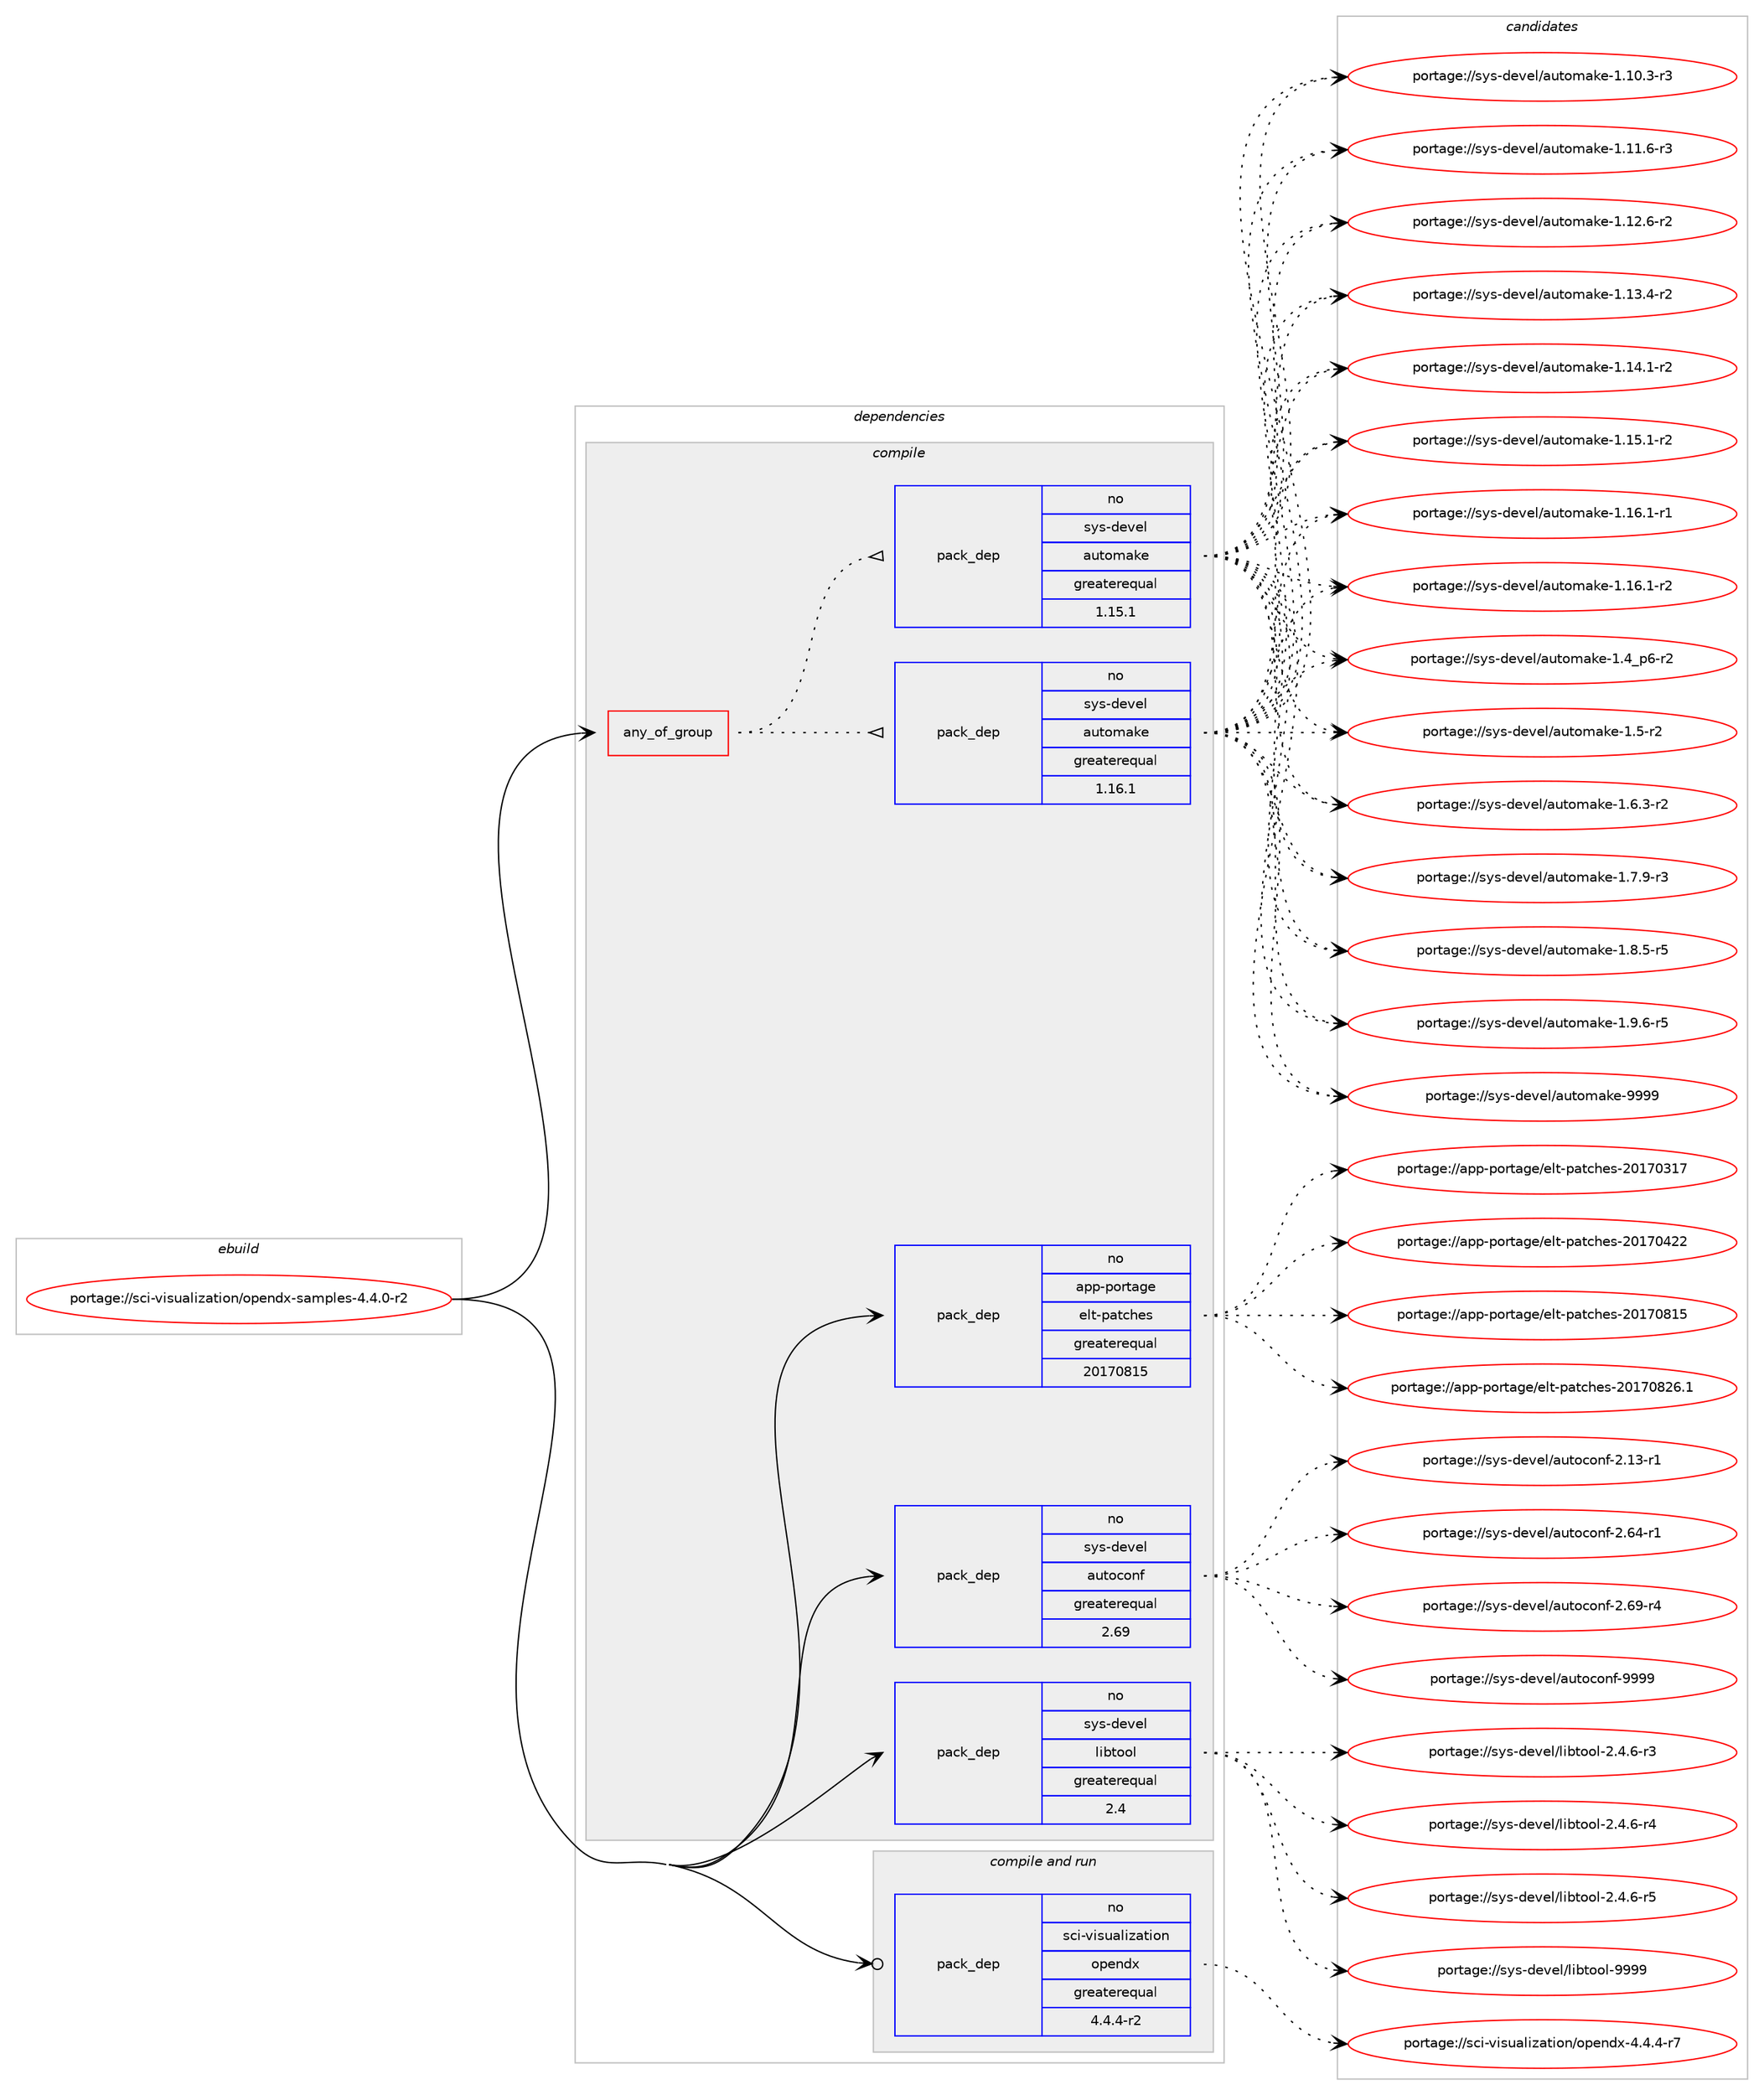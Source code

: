 digraph prolog {

# *************
# Graph options
# *************

newrank=true;
concentrate=true;
compound=true;
graph [rankdir=LR,fontname=Helvetica,fontsize=10,ranksep=1.5];#, ranksep=2.5, nodesep=0.2];
edge  [arrowhead=vee];
node  [fontname=Helvetica,fontsize=10];

# **********
# The ebuild
# **********

subgraph cluster_leftcol {
color=gray;
rank=same;
label=<<i>ebuild</i>>;
id [label="portage://sci-visualization/opendx-samples-4.4.0-r2", color=red, width=4, href="../sci-visualization/opendx-samples-4.4.0-r2.svg"];
}

# ****************
# The dependencies
# ****************

subgraph cluster_midcol {
color=gray;
label=<<i>dependencies</i>>;
subgraph cluster_compile {
fillcolor="#eeeeee";
style=filled;
label=<<i>compile</i>>;
subgraph any6570 {
dependency398424 [label=<<TABLE BORDER="0" CELLBORDER="1" CELLSPACING="0" CELLPADDING="4"><TR><TD CELLPADDING="10">any_of_group</TD></TR></TABLE>>, shape=none, color=red];subgraph pack292992 {
dependency398425 [label=<<TABLE BORDER="0" CELLBORDER="1" CELLSPACING="0" CELLPADDING="4" WIDTH="220"><TR><TD ROWSPAN="6" CELLPADDING="30">pack_dep</TD></TR><TR><TD WIDTH="110">no</TD></TR><TR><TD>sys-devel</TD></TR><TR><TD>automake</TD></TR><TR><TD>greaterequal</TD></TR><TR><TD>1.16.1</TD></TR></TABLE>>, shape=none, color=blue];
}
dependency398424:e -> dependency398425:w [weight=20,style="dotted",arrowhead="oinv"];
subgraph pack292993 {
dependency398426 [label=<<TABLE BORDER="0" CELLBORDER="1" CELLSPACING="0" CELLPADDING="4" WIDTH="220"><TR><TD ROWSPAN="6" CELLPADDING="30">pack_dep</TD></TR><TR><TD WIDTH="110">no</TD></TR><TR><TD>sys-devel</TD></TR><TR><TD>automake</TD></TR><TR><TD>greaterequal</TD></TR><TR><TD>1.15.1</TD></TR></TABLE>>, shape=none, color=blue];
}
dependency398424:e -> dependency398426:w [weight=20,style="dotted",arrowhead="oinv"];
}
id:e -> dependency398424:w [weight=20,style="solid",arrowhead="vee"];
subgraph pack292994 {
dependency398427 [label=<<TABLE BORDER="0" CELLBORDER="1" CELLSPACING="0" CELLPADDING="4" WIDTH="220"><TR><TD ROWSPAN="6" CELLPADDING="30">pack_dep</TD></TR><TR><TD WIDTH="110">no</TD></TR><TR><TD>app-portage</TD></TR><TR><TD>elt-patches</TD></TR><TR><TD>greaterequal</TD></TR><TR><TD>20170815</TD></TR></TABLE>>, shape=none, color=blue];
}
id:e -> dependency398427:w [weight=20,style="solid",arrowhead="vee"];
subgraph pack292995 {
dependency398428 [label=<<TABLE BORDER="0" CELLBORDER="1" CELLSPACING="0" CELLPADDING="4" WIDTH="220"><TR><TD ROWSPAN="6" CELLPADDING="30">pack_dep</TD></TR><TR><TD WIDTH="110">no</TD></TR><TR><TD>sys-devel</TD></TR><TR><TD>autoconf</TD></TR><TR><TD>greaterequal</TD></TR><TR><TD>2.69</TD></TR></TABLE>>, shape=none, color=blue];
}
id:e -> dependency398428:w [weight=20,style="solid",arrowhead="vee"];
subgraph pack292996 {
dependency398429 [label=<<TABLE BORDER="0" CELLBORDER="1" CELLSPACING="0" CELLPADDING="4" WIDTH="220"><TR><TD ROWSPAN="6" CELLPADDING="30">pack_dep</TD></TR><TR><TD WIDTH="110">no</TD></TR><TR><TD>sys-devel</TD></TR><TR><TD>libtool</TD></TR><TR><TD>greaterequal</TD></TR><TR><TD>2.4</TD></TR></TABLE>>, shape=none, color=blue];
}
id:e -> dependency398429:w [weight=20,style="solid",arrowhead="vee"];
}
subgraph cluster_compileandrun {
fillcolor="#eeeeee";
style=filled;
label=<<i>compile and run</i>>;
subgraph pack292997 {
dependency398430 [label=<<TABLE BORDER="0" CELLBORDER="1" CELLSPACING="0" CELLPADDING="4" WIDTH="220"><TR><TD ROWSPAN="6" CELLPADDING="30">pack_dep</TD></TR><TR><TD WIDTH="110">no</TD></TR><TR><TD>sci-visualization</TD></TR><TR><TD>opendx</TD></TR><TR><TD>greaterequal</TD></TR><TR><TD>4.4.4-r2</TD></TR></TABLE>>, shape=none, color=blue];
}
id:e -> dependency398430:w [weight=20,style="solid",arrowhead="odotvee"];
}
subgraph cluster_run {
fillcolor="#eeeeee";
style=filled;
label=<<i>run</i>>;
}
}

# **************
# The candidates
# **************

subgraph cluster_choices {
rank=same;
color=gray;
label=<<i>candidates</i>>;

subgraph choice292992 {
color=black;
nodesep=1;
choiceportage11512111545100101118101108479711711611110997107101454946494846514511451 [label="portage://sys-devel/automake-1.10.3-r3", color=red, width=4,href="../sys-devel/automake-1.10.3-r3.svg"];
choiceportage11512111545100101118101108479711711611110997107101454946494946544511451 [label="portage://sys-devel/automake-1.11.6-r3", color=red, width=4,href="../sys-devel/automake-1.11.6-r3.svg"];
choiceportage11512111545100101118101108479711711611110997107101454946495046544511450 [label="portage://sys-devel/automake-1.12.6-r2", color=red, width=4,href="../sys-devel/automake-1.12.6-r2.svg"];
choiceportage11512111545100101118101108479711711611110997107101454946495146524511450 [label="portage://sys-devel/automake-1.13.4-r2", color=red, width=4,href="../sys-devel/automake-1.13.4-r2.svg"];
choiceportage11512111545100101118101108479711711611110997107101454946495246494511450 [label="portage://sys-devel/automake-1.14.1-r2", color=red, width=4,href="../sys-devel/automake-1.14.1-r2.svg"];
choiceportage11512111545100101118101108479711711611110997107101454946495346494511450 [label="portage://sys-devel/automake-1.15.1-r2", color=red, width=4,href="../sys-devel/automake-1.15.1-r2.svg"];
choiceportage11512111545100101118101108479711711611110997107101454946495446494511449 [label="portage://sys-devel/automake-1.16.1-r1", color=red, width=4,href="../sys-devel/automake-1.16.1-r1.svg"];
choiceportage11512111545100101118101108479711711611110997107101454946495446494511450 [label="portage://sys-devel/automake-1.16.1-r2", color=red, width=4,href="../sys-devel/automake-1.16.1-r2.svg"];
choiceportage115121115451001011181011084797117116111109971071014549465295112544511450 [label="portage://sys-devel/automake-1.4_p6-r2", color=red, width=4,href="../sys-devel/automake-1.4_p6-r2.svg"];
choiceportage11512111545100101118101108479711711611110997107101454946534511450 [label="portage://sys-devel/automake-1.5-r2", color=red, width=4,href="../sys-devel/automake-1.5-r2.svg"];
choiceportage115121115451001011181011084797117116111109971071014549465446514511450 [label="portage://sys-devel/automake-1.6.3-r2", color=red, width=4,href="../sys-devel/automake-1.6.3-r2.svg"];
choiceportage115121115451001011181011084797117116111109971071014549465546574511451 [label="portage://sys-devel/automake-1.7.9-r3", color=red, width=4,href="../sys-devel/automake-1.7.9-r3.svg"];
choiceportage115121115451001011181011084797117116111109971071014549465646534511453 [label="portage://sys-devel/automake-1.8.5-r5", color=red, width=4,href="../sys-devel/automake-1.8.5-r5.svg"];
choiceportage115121115451001011181011084797117116111109971071014549465746544511453 [label="portage://sys-devel/automake-1.9.6-r5", color=red, width=4,href="../sys-devel/automake-1.9.6-r5.svg"];
choiceportage115121115451001011181011084797117116111109971071014557575757 [label="portage://sys-devel/automake-9999", color=red, width=4,href="../sys-devel/automake-9999.svg"];
dependency398425:e -> choiceportage11512111545100101118101108479711711611110997107101454946494846514511451:w [style=dotted,weight="100"];
dependency398425:e -> choiceportage11512111545100101118101108479711711611110997107101454946494946544511451:w [style=dotted,weight="100"];
dependency398425:e -> choiceportage11512111545100101118101108479711711611110997107101454946495046544511450:w [style=dotted,weight="100"];
dependency398425:e -> choiceportage11512111545100101118101108479711711611110997107101454946495146524511450:w [style=dotted,weight="100"];
dependency398425:e -> choiceportage11512111545100101118101108479711711611110997107101454946495246494511450:w [style=dotted,weight="100"];
dependency398425:e -> choiceportage11512111545100101118101108479711711611110997107101454946495346494511450:w [style=dotted,weight="100"];
dependency398425:e -> choiceportage11512111545100101118101108479711711611110997107101454946495446494511449:w [style=dotted,weight="100"];
dependency398425:e -> choiceportage11512111545100101118101108479711711611110997107101454946495446494511450:w [style=dotted,weight="100"];
dependency398425:e -> choiceportage115121115451001011181011084797117116111109971071014549465295112544511450:w [style=dotted,weight="100"];
dependency398425:e -> choiceportage11512111545100101118101108479711711611110997107101454946534511450:w [style=dotted,weight="100"];
dependency398425:e -> choiceportage115121115451001011181011084797117116111109971071014549465446514511450:w [style=dotted,weight="100"];
dependency398425:e -> choiceportage115121115451001011181011084797117116111109971071014549465546574511451:w [style=dotted,weight="100"];
dependency398425:e -> choiceportage115121115451001011181011084797117116111109971071014549465646534511453:w [style=dotted,weight="100"];
dependency398425:e -> choiceportage115121115451001011181011084797117116111109971071014549465746544511453:w [style=dotted,weight="100"];
dependency398425:e -> choiceportage115121115451001011181011084797117116111109971071014557575757:w [style=dotted,weight="100"];
}
subgraph choice292993 {
color=black;
nodesep=1;
choiceportage11512111545100101118101108479711711611110997107101454946494846514511451 [label="portage://sys-devel/automake-1.10.3-r3", color=red, width=4,href="../sys-devel/automake-1.10.3-r3.svg"];
choiceportage11512111545100101118101108479711711611110997107101454946494946544511451 [label="portage://sys-devel/automake-1.11.6-r3", color=red, width=4,href="../sys-devel/automake-1.11.6-r3.svg"];
choiceportage11512111545100101118101108479711711611110997107101454946495046544511450 [label="portage://sys-devel/automake-1.12.6-r2", color=red, width=4,href="../sys-devel/automake-1.12.6-r2.svg"];
choiceportage11512111545100101118101108479711711611110997107101454946495146524511450 [label="portage://sys-devel/automake-1.13.4-r2", color=red, width=4,href="../sys-devel/automake-1.13.4-r2.svg"];
choiceportage11512111545100101118101108479711711611110997107101454946495246494511450 [label="portage://sys-devel/automake-1.14.1-r2", color=red, width=4,href="../sys-devel/automake-1.14.1-r2.svg"];
choiceportage11512111545100101118101108479711711611110997107101454946495346494511450 [label="portage://sys-devel/automake-1.15.1-r2", color=red, width=4,href="../sys-devel/automake-1.15.1-r2.svg"];
choiceportage11512111545100101118101108479711711611110997107101454946495446494511449 [label="portage://sys-devel/automake-1.16.1-r1", color=red, width=4,href="../sys-devel/automake-1.16.1-r1.svg"];
choiceportage11512111545100101118101108479711711611110997107101454946495446494511450 [label="portage://sys-devel/automake-1.16.1-r2", color=red, width=4,href="../sys-devel/automake-1.16.1-r2.svg"];
choiceportage115121115451001011181011084797117116111109971071014549465295112544511450 [label="portage://sys-devel/automake-1.4_p6-r2", color=red, width=4,href="../sys-devel/automake-1.4_p6-r2.svg"];
choiceportage11512111545100101118101108479711711611110997107101454946534511450 [label="portage://sys-devel/automake-1.5-r2", color=red, width=4,href="../sys-devel/automake-1.5-r2.svg"];
choiceportage115121115451001011181011084797117116111109971071014549465446514511450 [label="portage://sys-devel/automake-1.6.3-r2", color=red, width=4,href="../sys-devel/automake-1.6.3-r2.svg"];
choiceportage115121115451001011181011084797117116111109971071014549465546574511451 [label="portage://sys-devel/automake-1.7.9-r3", color=red, width=4,href="../sys-devel/automake-1.7.9-r3.svg"];
choiceportage115121115451001011181011084797117116111109971071014549465646534511453 [label="portage://sys-devel/automake-1.8.5-r5", color=red, width=4,href="../sys-devel/automake-1.8.5-r5.svg"];
choiceportage115121115451001011181011084797117116111109971071014549465746544511453 [label="portage://sys-devel/automake-1.9.6-r5", color=red, width=4,href="../sys-devel/automake-1.9.6-r5.svg"];
choiceportage115121115451001011181011084797117116111109971071014557575757 [label="portage://sys-devel/automake-9999", color=red, width=4,href="../sys-devel/automake-9999.svg"];
dependency398426:e -> choiceportage11512111545100101118101108479711711611110997107101454946494846514511451:w [style=dotted,weight="100"];
dependency398426:e -> choiceportage11512111545100101118101108479711711611110997107101454946494946544511451:w [style=dotted,weight="100"];
dependency398426:e -> choiceportage11512111545100101118101108479711711611110997107101454946495046544511450:w [style=dotted,weight="100"];
dependency398426:e -> choiceportage11512111545100101118101108479711711611110997107101454946495146524511450:w [style=dotted,weight="100"];
dependency398426:e -> choiceportage11512111545100101118101108479711711611110997107101454946495246494511450:w [style=dotted,weight="100"];
dependency398426:e -> choiceportage11512111545100101118101108479711711611110997107101454946495346494511450:w [style=dotted,weight="100"];
dependency398426:e -> choiceportage11512111545100101118101108479711711611110997107101454946495446494511449:w [style=dotted,weight="100"];
dependency398426:e -> choiceportage11512111545100101118101108479711711611110997107101454946495446494511450:w [style=dotted,weight="100"];
dependency398426:e -> choiceportage115121115451001011181011084797117116111109971071014549465295112544511450:w [style=dotted,weight="100"];
dependency398426:e -> choiceportage11512111545100101118101108479711711611110997107101454946534511450:w [style=dotted,weight="100"];
dependency398426:e -> choiceportage115121115451001011181011084797117116111109971071014549465446514511450:w [style=dotted,weight="100"];
dependency398426:e -> choiceportage115121115451001011181011084797117116111109971071014549465546574511451:w [style=dotted,weight="100"];
dependency398426:e -> choiceportage115121115451001011181011084797117116111109971071014549465646534511453:w [style=dotted,weight="100"];
dependency398426:e -> choiceportage115121115451001011181011084797117116111109971071014549465746544511453:w [style=dotted,weight="100"];
dependency398426:e -> choiceportage115121115451001011181011084797117116111109971071014557575757:w [style=dotted,weight="100"];
}
subgraph choice292994 {
color=black;
nodesep=1;
choiceportage97112112451121111141169710310147101108116451129711699104101115455048495548514955 [label="portage://app-portage/elt-patches-20170317", color=red, width=4,href="../app-portage/elt-patches-20170317.svg"];
choiceportage97112112451121111141169710310147101108116451129711699104101115455048495548525050 [label="portage://app-portage/elt-patches-20170422", color=red, width=4,href="../app-portage/elt-patches-20170422.svg"];
choiceportage97112112451121111141169710310147101108116451129711699104101115455048495548564953 [label="portage://app-portage/elt-patches-20170815", color=red, width=4,href="../app-portage/elt-patches-20170815.svg"];
choiceportage971121124511211111411697103101471011081164511297116991041011154550484955485650544649 [label="portage://app-portage/elt-patches-20170826.1", color=red, width=4,href="../app-portage/elt-patches-20170826.1.svg"];
dependency398427:e -> choiceportage97112112451121111141169710310147101108116451129711699104101115455048495548514955:w [style=dotted,weight="100"];
dependency398427:e -> choiceportage97112112451121111141169710310147101108116451129711699104101115455048495548525050:w [style=dotted,weight="100"];
dependency398427:e -> choiceportage97112112451121111141169710310147101108116451129711699104101115455048495548564953:w [style=dotted,weight="100"];
dependency398427:e -> choiceportage971121124511211111411697103101471011081164511297116991041011154550484955485650544649:w [style=dotted,weight="100"];
}
subgraph choice292995 {
color=black;
nodesep=1;
choiceportage1151211154510010111810110847971171161119911111010245504649514511449 [label="portage://sys-devel/autoconf-2.13-r1", color=red, width=4,href="../sys-devel/autoconf-2.13-r1.svg"];
choiceportage1151211154510010111810110847971171161119911111010245504654524511449 [label="portage://sys-devel/autoconf-2.64-r1", color=red, width=4,href="../sys-devel/autoconf-2.64-r1.svg"];
choiceportage1151211154510010111810110847971171161119911111010245504654574511452 [label="portage://sys-devel/autoconf-2.69-r4", color=red, width=4,href="../sys-devel/autoconf-2.69-r4.svg"];
choiceportage115121115451001011181011084797117116111991111101024557575757 [label="portage://sys-devel/autoconf-9999", color=red, width=4,href="../sys-devel/autoconf-9999.svg"];
dependency398428:e -> choiceportage1151211154510010111810110847971171161119911111010245504649514511449:w [style=dotted,weight="100"];
dependency398428:e -> choiceportage1151211154510010111810110847971171161119911111010245504654524511449:w [style=dotted,weight="100"];
dependency398428:e -> choiceportage1151211154510010111810110847971171161119911111010245504654574511452:w [style=dotted,weight="100"];
dependency398428:e -> choiceportage115121115451001011181011084797117116111991111101024557575757:w [style=dotted,weight="100"];
}
subgraph choice292996 {
color=black;
nodesep=1;
choiceportage1151211154510010111810110847108105981161111111084550465246544511451 [label="portage://sys-devel/libtool-2.4.6-r3", color=red, width=4,href="../sys-devel/libtool-2.4.6-r3.svg"];
choiceportage1151211154510010111810110847108105981161111111084550465246544511452 [label="portage://sys-devel/libtool-2.4.6-r4", color=red, width=4,href="../sys-devel/libtool-2.4.6-r4.svg"];
choiceportage1151211154510010111810110847108105981161111111084550465246544511453 [label="portage://sys-devel/libtool-2.4.6-r5", color=red, width=4,href="../sys-devel/libtool-2.4.6-r5.svg"];
choiceportage1151211154510010111810110847108105981161111111084557575757 [label="portage://sys-devel/libtool-9999", color=red, width=4,href="../sys-devel/libtool-9999.svg"];
dependency398429:e -> choiceportage1151211154510010111810110847108105981161111111084550465246544511451:w [style=dotted,weight="100"];
dependency398429:e -> choiceportage1151211154510010111810110847108105981161111111084550465246544511452:w [style=dotted,weight="100"];
dependency398429:e -> choiceportage1151211154510010111810110847108105981161111111084550465246544511453:w [style=dotted,weight="100"];
dependency398429:e -> choiceportage1151211154510010111810110847108105981161111111084557575757:w [style=dotted,weight="100"];
}
subgraph choice292997 {
color=black;
nodesep=1;
choiceportage11599105451181051151179710810512297116105111110471111121011101001204552465246524511455 [label="portage://sci-visualization/opendx-4.4.4-r7", color=red, width=4,href="../sci-visualization/opendx-4.4.4-r7.svg"];
dependency398430:e -> choiceportage11599105451181051151179710810512297116105111110471111121011101001204552465246524511455:w [style=dotted,weight="100"];
}
}

}
